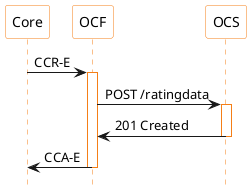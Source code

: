 @startuml

skinparam shadowing false
skinparam sequence {
ParticipantBorderColor #f57f17
ParticipantBackgroundColor white
LifeLineBorderColor #f57f17
LifeLineBackgroundColor white
}
participant Core as core
participant OCF as ocf
participant OCS as ocs
hide footbox

core -> ocf : CCR-E
activate ocf
ocf -> ocs : POST /ratingdata
activate ocs
ocf <- ocs : 201 Created
deactivate ocs
core <- ocf : CCA-E
deactivate ocf

@enduml
